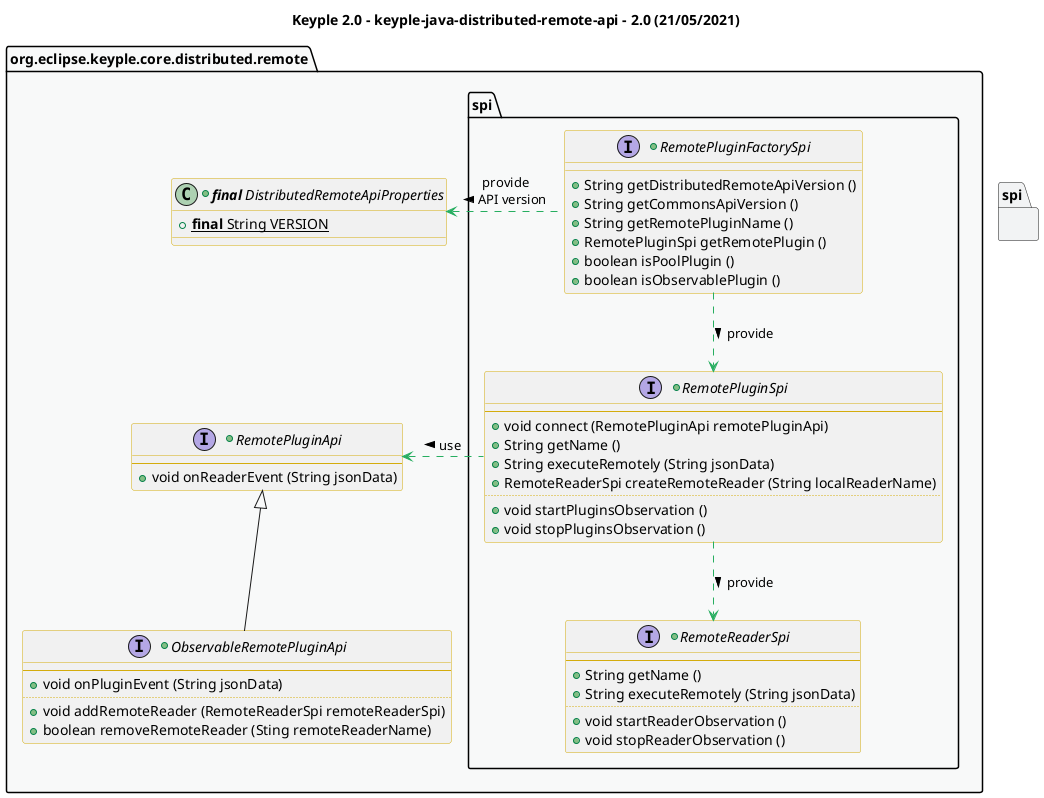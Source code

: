 @startuml
title
    Keyple 2.0 - keyple-java-distributed-remote-api - 2.0 (21/05/2021)
end title

' == THEME ==

'Couleurs issues de : https://htmlcolorcodes.com/fr/tableau-de-couleur/tableau-de-couleur-design-plat/
!define C_GREY1 F8F9F9
!define C_GREY2 F2F3F4
!define C_GREY3 E5E7E9
!define C_GREY4 D7DBDD
!define C_GREY5 CACFD2
!define C_GREY6 BDC3C7
!define C_LINK 3498DB
!define C_USE 27AE60

skinparam Shadowing false
skinparam ClassFontStyle italic
skinparam ClassBorderColor #D4AC0D
skinparam stereotypeABorderColor #A9DCDF
skinparam stereotypeIBorderColor #B4A7E5
skinparam stereotypeCBorderColor #ADD1B2
skinparam stereotypeEBorderColor #EB93DF
' Red
skinparam ClassBackgroundColor<<red>> #FDEDEC
skinparam ClassBorderColor<<red>> #E74C3C
hide <<red>> stereotype
' Purple
skinparam ClassBackgroundColor<<purple>> #F4ECF7
skinparam ClassBorderColor<<purple>> #8E44AD
hide <<purple>> stereotype
' blue
skinparam ClassBackgroundColor<<blue>> #EBF5FB
skinparam ClassBorderColor<<blue>> #3498DB
hide <<blue>> stereotype
' Green
skinparam ClassBackgroundColor<<green>> #E9F7EF
skinparam ClassBorderColor<<green>> #27AE60
hide <<green>> stereotype
' Grey
skinparam ClassBackgroundColor<<grey>> #EAECEE
skinparam ClassBorderColor<<grey>> #2C3E50
hide <<grey>> stereotype

' == CONTENT ==

package "org.eclipse.keyple.core.distributed.remote" as api {
    +class "**final** DistributedRemoteApiProperties" as ApiProperties {
        +{static} **final** String VERSION
    }
    +interface RemotePluginApi {
        --
        +void onReaderEvent (String jsonData)
    }
    +interface ObservableRemotePluginApi extends RemotePluginApi {
        --
        +void onPluginEvent (String jsonData)
        ..
        +void addRemoteReader (RemoteReaderSpi remoteReaderSpi)
        +boolean removeRemoteReader (Sting remoteReaderName)
    }
    package spi {
        +interface RemotePluginFactorySpi {
            +String getDistributedRemoteApiVersion ()
            +String getCommonsApiVersion ()
            +String getRemotePluginName ()
            +RemotePluginSpi getRemotePlugin ()
            +boolean isPoolPlugin ()
            +boolean isObservablePlugin ()
        }
        +interface RemotePluginSpi {
            --
            +void connect (RemotePluginApi remotePluginApi)
            +String getName ()
            +String executeRemotely (String jsonData)
            +RemoteReaderSpi createRemoteReader (String localReaderName)
            ..
            +void startPluginsObservation ()
            +void stopPluginsObservation ()
        }
        +interface RemoteReaderSpi {
            --
            +String getName ()
            +String executeRemotely (String jsonData)
            ..
            +void startReaderObservation ()
            +void stopReaderObservation ()
        }
    }
}

' Associations

RemotePluginFactorySpi .left.> ApiProperties #C_USE : provide\nAPI version <
RemotePluginFactorySpi ..> RemotePluginSpi #C_USE : provide >

RemotePluginSpi ..> RemoteReaderSpi #C_USE : provide >
RemotePluginSpi .left.> RemotePluginApi #C_USE : use >

' == LAYOUT ==

'ObservableRemotePluginSpi -[hidden]- RemoteReaderSpi

' == STYLE ==

package api #C_GREY1 {}
package spi #C_GREY2 {}

@enduml